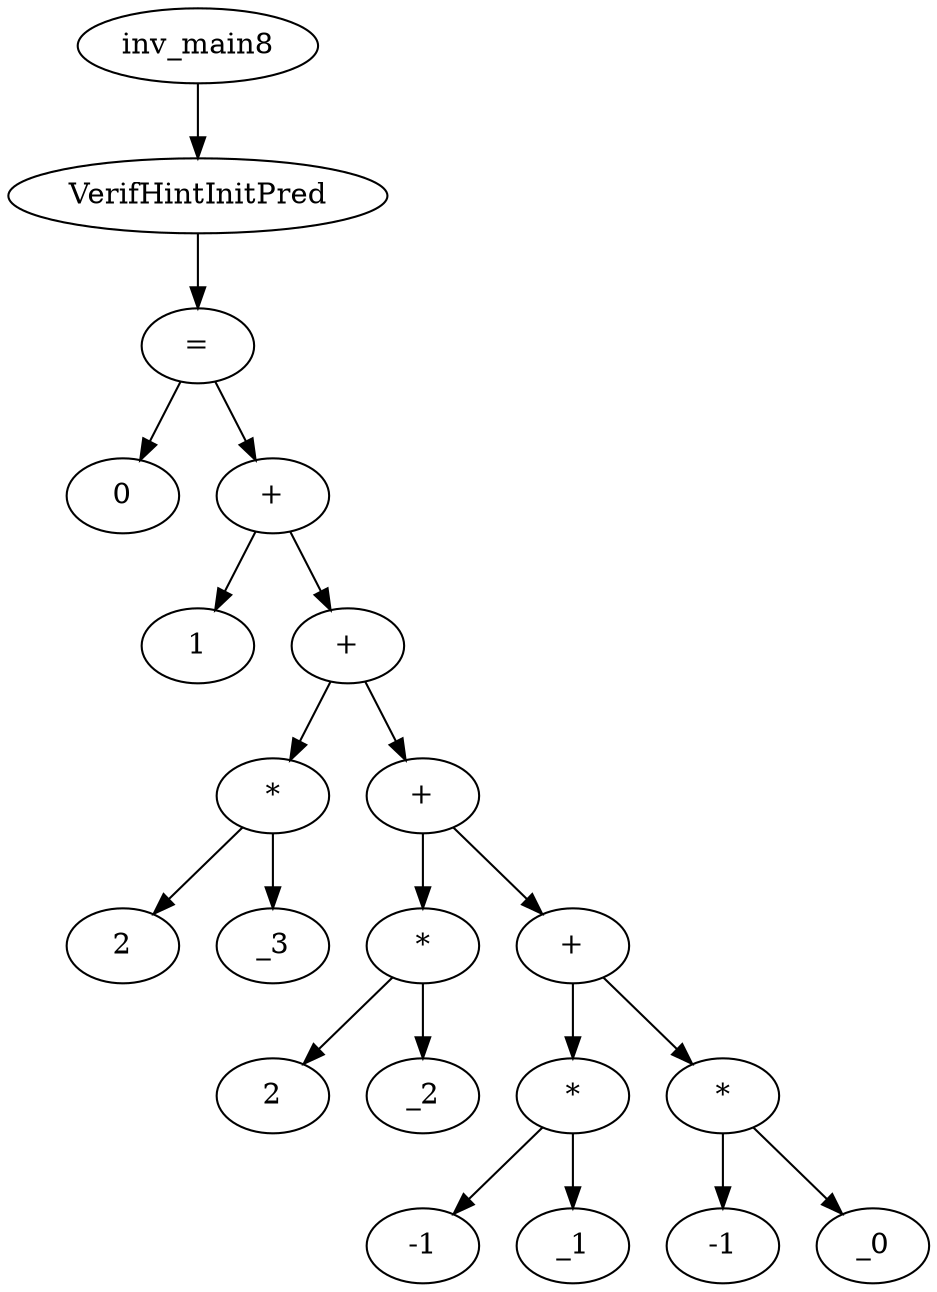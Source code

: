 digraph dag {
0 [label="inv_main8"];
1 [label="VerifHintInitPred"];
2 [label="="];
3 [label="0"];
4 [label="+"];
5 [label="1"];
6 [label="+"];
7 [label="*"];
8 [label="2"];
9 [label="_3"];
10 [label="+"];
11 [label="*"];
12 [label="2"];
13 [label="_2"];
14 [label="+"];
15 [label="*"];
16 [label="-1"];
17 [label="_1"];
18 [label="*"];
19 [label="-1"];
20 [label="_0"];
0->1
1->2
2->4
2 -> 3
4->6
4 -> 5
6->7
6 -> 10
7->9
7 -> 8
10->11
10 -> 14
11->13
11 -> 12
14->15
14 -> 18
15->17
15 -> 16
18->20
18 -> 19
}
